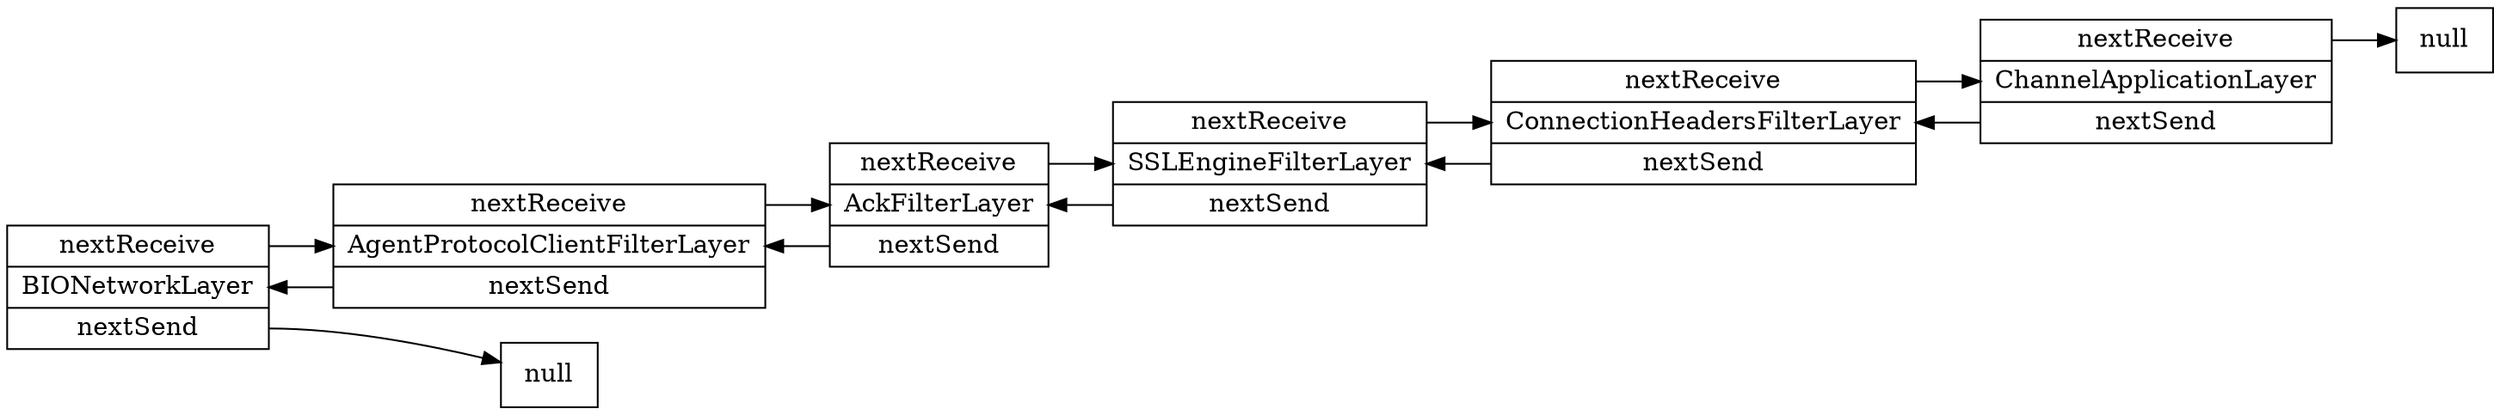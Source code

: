 digraph g {
	rankdir=LR;
	node [shape=record];
	null1 [label="null"];
	network [label="<f0> nextReceive|<f1> BIONetworkLayer|<f2> nextSend"];
	filter1 [label="<f0> nextReceive|<f1> AgentProtocolClientFilterLayer|<f2> nextSend"];
	filter2 [label="<f0> nextReceive|<f1> AckFilterLayer|<f2> nextSend"];
	filter3 [label="<f0> nextReceive|<f1> SSLEngineFilterLayer|<f2> nextSend"];
	filter4 [label="<f0> nextReceive|<f1> ConnectionHeadersFilterLayer|<f2> nextSend"];
	application [label="<f0> nextReceive|<f1> ChannelApplicationLayer|<f2> nextSend"];
	null2 [label="null"];
	network:f2 -> null1;
	network:f0 -> filter1:f1;
	filter1:f0 -> filter2:f1;
	filter1:f2 -> network:f1;
	filter2:f0 -> filter3:f1;
	filter2:f2 -> filter1:f1;
	filter3:f0 -> filter4:f1;
	filter3:f2 -> filter2:f1;
	filter4:f0 -> application:f1;
	filter4:f2 -> filter3:f1;
	application:f0 -> null2;
	application:f2 -> filter4:f1;
}
